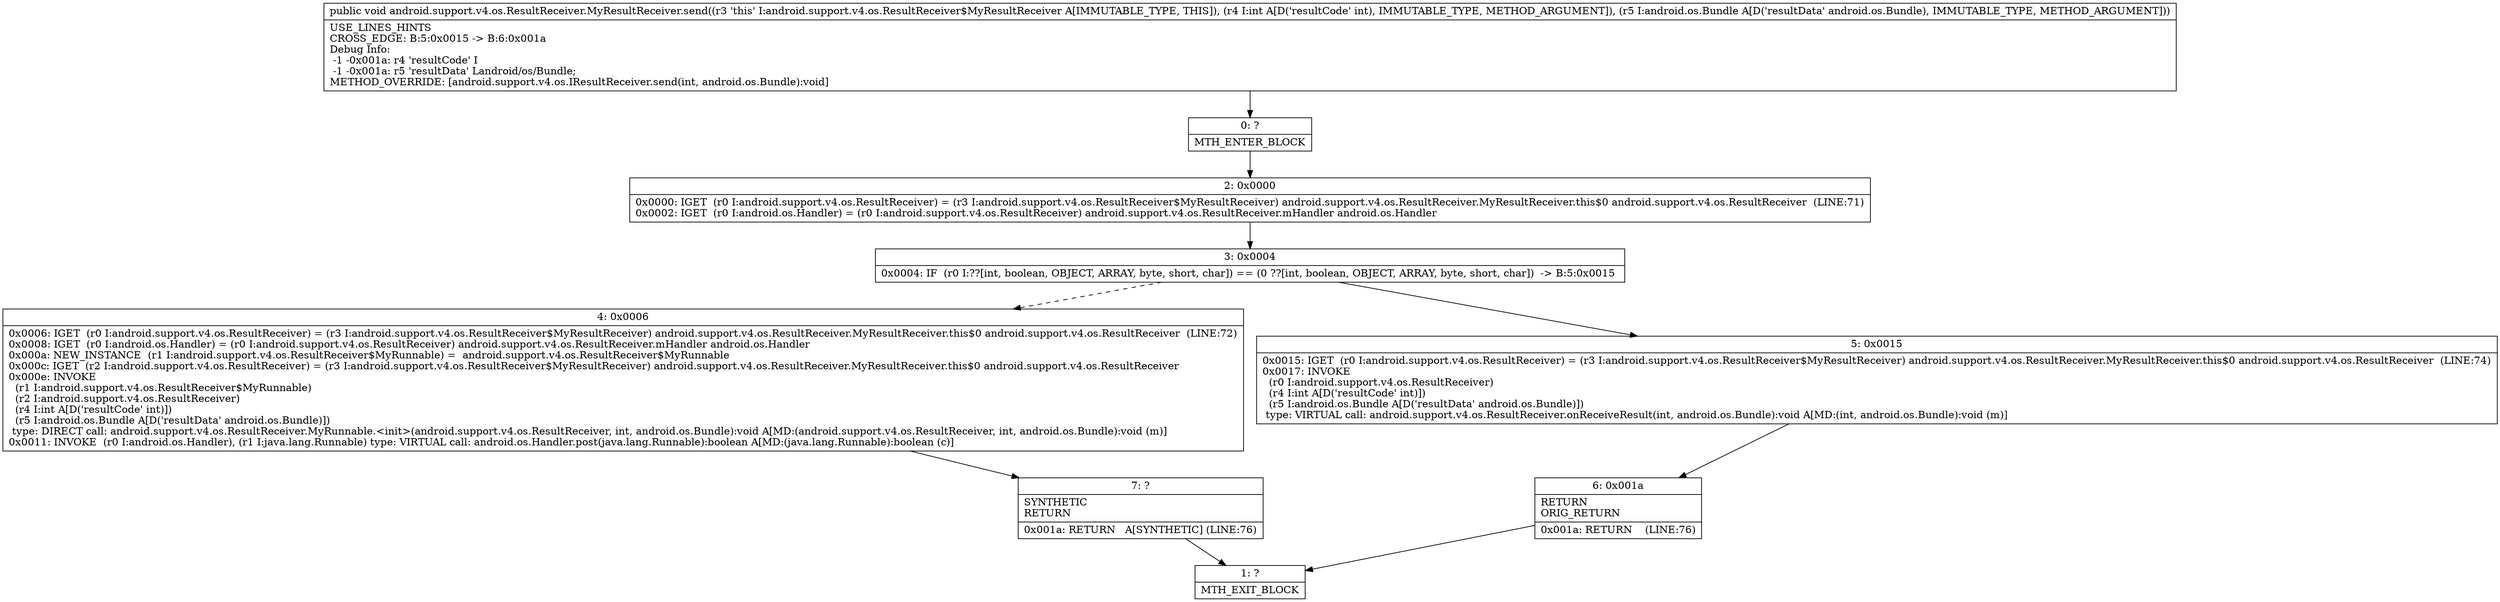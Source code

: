 digraph "CFG forandroid.support.v4.os.ResultReceiver.MyResultReceiver.send(ILandroid\/os\/Bundle;)V" {
Node_0 [shape=record,label="{0\:\ ?|MTH_ENTER_BLOCK\l}"];
Node_2 [shape=record,label="{2\:\ 0x0000|0x0000: IGET  (r0 I:android.support.v4.os.ResultReceiver) = (r3 I:android.support.v4.os.ResultReceiver$MyResultReceiver) android.support.v4.os.ResultReceiver.MyResultReceiver.this$0 android.support.v4.os.ResultReceiver  (LINE:71)\l0x0002: IGET  (r0 I:android.os.Handler) = (r0 I:android.support.v4.os.ResultReceiver) android.support.v4.os.ResultReceiver.mHandler android.os.Handler \l}"];
Node_3 [shape=record,label="{3\:\ 0x0004|0x0004: IF  (r0 I:??[int, boolean, OBJECT, ARRAY, byte, short, char]) == (0 ??[int, boolean, OBJECT, ARRAY, byte, short, char])  \-\> B:5:0x0015 \l}"];
Node_4 [shape=record,label="{4\:\ 0x0006|0x0006: IGET  (r0 I:android.support.v4.os.ResultReceiver) = (r3 I:android.support.v4.os.ResultReceiver$MyResultReceiver) android.support.v4.os.ResultReceiver.MyResultReceiver.this$0 android.support.v4.os.ResultReceiver  (LINE:72)\l0x0008: IGET  (r0 I:android.os.Handler) = (r0 I:android.support.v4.os.ResultReceiver) android.support.v4.os.ResultReceiver.mHandler android.os.Handler \l0x000a: NEW_INSTANCE  (r1 I:android.support.v4.os.ResultReceiver$MyRunnable) =  android.support.v4.os.ResultReceiver$MyRunnable \l0x000c: IGET  (r2 I:android.support.v4.os.ResultReceiver) = (r3 I:android.support.v4.os.ResultReceiver$MyResultReceiver) android.support.v4.os.ResultReceiver.MyResultReceiver.this$0 android.support.v4.os.ResultReceiver \l0x000e: INVOKE  \l  (r1 I:android.support.v4.os.ResultReceiver$MyRunnable)\l  (r2 I:android.support.v4.os.ResultReceiver)\l  (r4 I:int A[D('resultCode' int)])\l  (r5 I:android.os.Bundle A[D('resultData' android.os.Bundle)])\l type: DIRECT call: android.support.v4.os.ResultReceiver.MyRunnable.\<init\>(android.support.v4.os.ResultReceiver, int, android.os.Bundle):void A[MD:(android.support.v4.os.ResultReceiver, int, android.os.Bundle):void (m)]\l0x0011: INVOKE  (r0 I:android.os.Handler), (r1 I:java.lang.Runnable) type: VIRTUAL call: android.os.Handler.post(java.lang.Runnable):boolean A[MD:(java.lang.Runnable):boolean (c)]\l}"];
Node_7 [shape=record,label="{7\:\ ?|SYNTHETIC\lRETURN\l|0x001a: RETURN   A[SYNTHETIC] (LINE:76)\l}"];
Node_1 [shape=record,label="{1\:\ ?|MTH_EXIT_BLOCK\l}"];
Node_5 [shape=record,label="{5\:\ 0x0015|0x0015: IGET  (r0 I:android.support.v4.os.ResultReceiver) = (r3 I:android.support.v4.os.ResultReceiver$MyResultReceiver) android.support.v4.os.ResultReceiver.MyResultReceiver.this$0 android.support.v4.os.ResultReceiver  (LINE:74)\l0x0017: INVOKE  \l  (r0 I:android.support.v4.os.ResultReceiver)\l  (r4 I:int A[D('resultCode' int)])\l  (r5 I:android.os.Bundle A[D('resultData' android.os.Bundle)])\l type: VIRTUAL call: android.support.v4.os.ResultReceiver.onReceiveResult(int, android.os.Bundle):void A[MD:(int, android.os.Bundle):void (m)]\l}"];
Node_6 [shape=record,label="{6\:\ 0x001a|RETURN\lORIG_RETURN\l|0x001a: RETURN    (LINE:76)\l}"];
MethodNode[shape=record,label="{public void android.support.v4.os.ResultReceiver.MyResultReceiver.send((r3 'this' I:android.support.v4.os.ResultReceiver$MyResultReceiver A[IMMUTABLE_TYPE, THIS]), (r4 I:int A[D('resultCode' int), IMMUTABLE_TYPE, METHOD_ARGUMENT]), (r5 I:android.os.Bundle A[D('resultData' android.os.Bundle), IMMUTABLE_TYPE, METHOD_ARGUMENT]))  | USE_LINES_HINTS\lCROSS_EDGE: B:5:0x0015 \-\> B:6:0x001a\lDebug Info:\l  \-1 \-0x001a: r4 'resultCode' I\l  \-1 \-0x001a: r5 'resultData' Landroid\/os\/Bundle;\lMETHOD_OVERRIDE: [android.support.v4.os.IResultReceiver.send(int, android.os.Bundle):void]\l}"];
MethodNode -> Node_0;Node_0 -> Node_2;
Node_2 -> Node_3;
Node_3 -> Node_4[style=dashed];
Node_3 -> Node_5;
Node_4 -> Node_7;
Node_7 -> Node_1;
Node_5 -> Node_6;
Node_6 -> Node_1;
}

